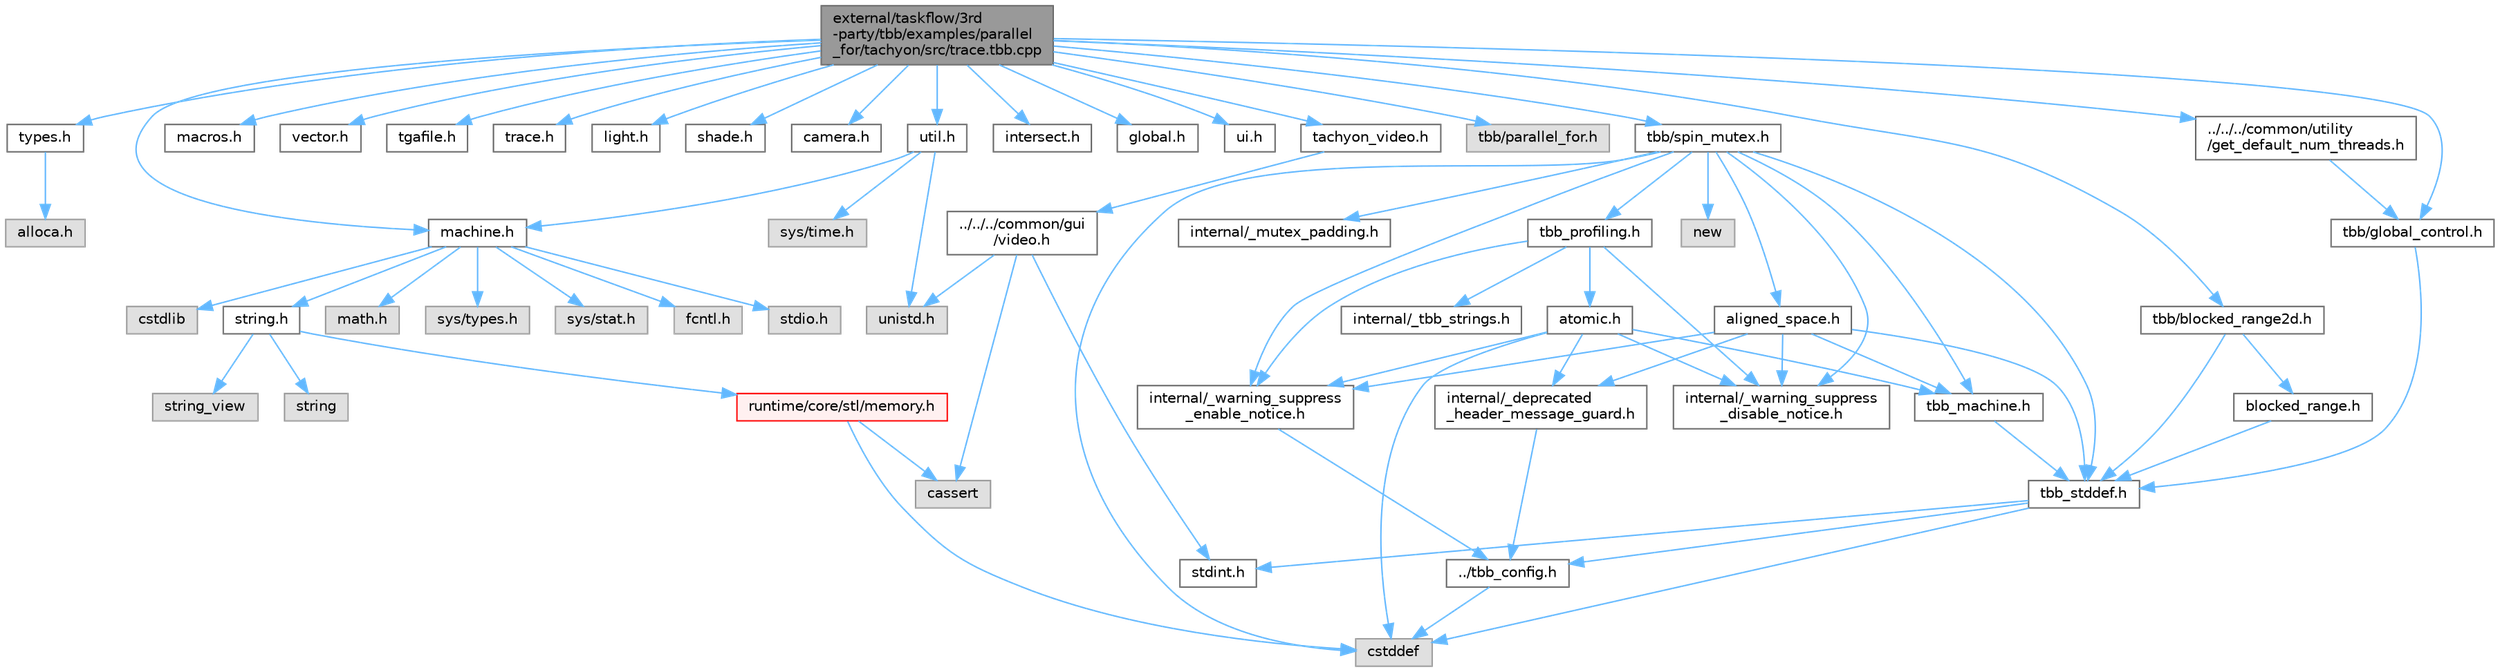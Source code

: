 digraph "external/taskflow/3rd-party/tbb/examples/parallel_for/tachyon/src/trace.tbb.cpp"
{
 // LATEX_PDF_SIZE
  bgcolor="transparent";
  edge [fontname=Helvetica,fontsize=10,labelfontname=Helvetica,labelfontsize=10];
  node [fontname=Helvetica,fontsize=10,shape=box,height=0.2,width=0.4];
  Node1 [id="Node000001",label="external/taskflow/3rd\l-party/tbb/examples/parallel\l_for/tachyon/src/trace.tbb.cpp",height=0.2,width=0.4,color="gray40", fillcolor="grey60", style="filled", fontcolor="black",tooltip=" "];
  Node1 -> Node2 [id="edge1_Node000001_Node000002",color="steelblue1",style="solid",tooltip=" "];
  Node2 [id="Node000002",label="machine.h",height=0.2,width=0.4,color="grey40", fillcolor="white", style="filled",URL="$machine_8h.html",tooltip=" "];
  Node2 -> Node3 [id="edge2_Node000002_Node000003",color="steelblue1",style="solid",tooltip=" "];
  Node3 [id="Node000003",label="stdio.h",height=0.2,width=0.4,color="grey60", fillcolor="#E0E0E0", style="filled",tooltip=" "];
  Node2 -> Node4 [id="edge3_Node000002_Node000004",color="steelblue1",style="solid",tooltip=" "];
  Node4 [id="Node000004",label="cstdlib",height=0.2,width=0.4,color="grey60", fillcolor="#E0E0E0", style="filled",tooltip=" "];
  Node2 -> Node5 [id="edge4_Node000002_Node000005",color="steelblue1",style="solid",tooltip=" "];
  Node5 [id="Node000005",label="string.h",height=0.2,width=0.4,color="grey40", fillcolor="white", style="filled",URL="$string_8h.html",tooltip=" "];
  Node5 -> Node6 [id="edge5_Node000005_Node000006",color="steelblue1",style="solid",tooltip=" "];
  Node6 [id="Node000006",label="string",height=0.2,width=0.4,color="grey60", fillcolor="#E0E0E0", style="filled",tooltip=" "];
  Node5 -> Node7 [id="edge6_Node000005_Node000007",color="steelblue1",style="solid",tooltip=" "];
  Node7 [id="Node000007",label="string_view",height=0.2,width=0.4,color="grey60", fillcolor="#E0E0E0", style="filled",tooltip=" "];
  Node5 -> Node8 [id="edge7_Node000005_Node000008",color="steelblue1",style="solid",tooltip=" "];
  Node8 [id="Node000008",label="runtime/core/stl/memory.h",height=0.2,width=0.4,color="red", fillcolor="#FFF0F0", style="filled",URL="$runtime_2core_2stl_2memory_8h.html",tooltip=" "];
  Node8 -> Node9 [id="edge8_Node000008_Node000009",color="steelblue1",style="solid",tooltip=" "];
  Node9 [id="Node000009",label="cstddef",height=0.2,width=0.4,color="grey60", fillcolor="#E0E0E0", style="filled",tooltip=" "];
  Node8 -> Node11 [id="edge9_Node000008_Node000011",color="steelblue1",style="solid",tooltip=" "];
  Node11 [id="Node000011",label="cassert",height=0.2,width=0.4,color="grey60", fillcolor="#E0E0E0", style="filled",tooltip=" "];
  Node2 -> Node154 [id="edge10_Node000002_Node000154",color="steelblue1",style="solid",tooltip=" "];
  Node154 [id="Node000154",label="math.h",height=0.2,width=0.4,color="grey60", fillcolor="#E0E0E0", style="filled",tooltip=" "];
  Node2 -> Node155 [id="edge11_Node000002_Node000155",color="steelblue1",style="solid",tooltip=" "];
  Node155 [id="Node000155",label="sys/types.h",height=0.2,width=0.4,color="grey60", fillcolor="#E0E0E0", style="filled",tooltip=" "];
  Node2 -> Node156 [id="edge12_Node000002_Node000156",color="steelblue1",style="solid",tooltip=" "];
  Node156 [id="Node000156",label="sys/stat.h",height=0.2,width=0.4,color="grey60", fillcolor="#E0E0E0", style="filled",tooltip=" "];
  Node2 -> Node157 [id="edge13_Node000002_Node000157",color="steelblue1",style="solid",tooltip=" "];
  Node157 [id="Node000157",label="fcntl.h",height=0.2,width=0.4,color="grey60", fillcolor="#E0E0E0", style="filled",tooltip=" "];
  Node1 -> Node158 [id="edge14_Node000001_Node000158",color="steelblue1",style="solid",tooltip=" "];
  Node158 [id="Node000158",label="types.h",height=0.2,width=0.4,color="grey40", fillcolor="white", style="filled",URL="$external_2taskflow_23rd-party_2tbb_2examples_2parallel__for_2tachyon_2src_2types_8h.html",tooltip=" "];
  Node158 -> Node159 [id="edge15_Node000158_Node000159",color="steelblue1",style="solid",tooltip=" "];
  Node159 [id="Node000159",label="alloca.h",height=0.2,width=0.4,color="grey60", fillcolor="#E0E0E0", style="filled",tooltip=" "];
  Node1 -> Node160 [id="edge16_Node000001_Node000160",color="steelblue1",style="solid",tooltip=" "];
  Node160 [id="Node000160",label="macros.h",height=0.2,width=0.4,color="grey40", fillcolor="white", style="filled",URL="$tbb_2examples_2parallel__for_2tachyon_2src_2_macros_8h.html",tooltip=" "];
  Node1 -> Node161 [id="edge17_Node000001_Node000161",color="steelblue1",style="solid",tooltip=" "];
  Node161 [id="Node000161",label="vector.h",height=0.2,width=0.4,color="grey40", fillcolor="white", style="filled",URL="$external_2taskflow_23rd-party_2tbb_2examples_2parallel__for_2tachyon_2src_2vector_8h.html",tooltip=" "];
  Node1 -> Node162 [id="edge18_Node000001_Node000162",color="steelblue1",style="solid",tooltip=" "];
  Node162 [id="Node000162",label="tgafile.h",height=0.2,width=0.4,color="grey40", fillcolor="white", style="filled",URL="$tgafile_8h.html",tooltip=" "];
  Node1 -> Node163 [id="edge19_Node000001_Node000163",color="steelblue1",style="solid",tooltip=" "];
  Node163 [id="Node000163",label="trace.h",height=0.2,width=0.4,color="grey40", fillcolor="white", style="filled",URL="$trace_8h.html",tooltip=" "];
  Node1 -> Node164 [id="edge20_Node000001_Node000164",color="steelblue1",style="solid",tooltip=" "];
  Node164 [id="Node000164",label="light.h",height=0.2,width=0.4,color="grey40", fillcolor="white", style="filled",URL="$light_8h.html",tooltip=" "];
  Node1 -> Node165 [id="edge21_Node000001_Node000165",color="steelblue1",style="solid",tooltip=" "];
  Node165 [id="Node000165",label="shade.h",height=0.2,width=0.4,color="grey40", fillcolor="white", style="filled",URL="$shade_8h.html",tooltip=" "];
  Node1 -> Node166 [id="edge22_Node000001_Node000166",color="steelblue1",style="solid",tooltip=" "];
  Node166 [id="Node000166",label="camera.h",height=0.2,width=0.4,color="grey40", fillcolor="white", style="filled",URL="$tbb_2examples_2parallel__for_2tachyon_2src_2camera_8h.html",tooltip=" "];
  Node1 -> Node167 [id="edge23_Node000001_Node000167",color="steelblue1",style="solid",tooltip=" "];
  Node167 [id="Node000167",label="util.h",height=0.2,width=0.4,color="grey40", fillcolor="white", style="filled",URL="$util_8h.html",tooltip=" "];
  Node167 -> Node2 [id="edge24_Node000167_Node000002",color="steelblue1",style="solid",tooltip=" "];
  Node167 -> Node168 [id="edge25_Node000167_Node000168",color="steelblue1",style="solid",tooltip=" "];
  Node168 [id="Node000168",label="sys/time.h",height=0.2,width=0.4,color="grey60", fillcolor="#E0E0E0", style="filled",tooltip=" "];
  Node167 -> Node169 [id="edge26_Node000167_Node000169",color="steelblue1",style="solid",tooltip=" "];
  Node169 [id="Node000169",label="unistd.h",height=0.2,width=0.4,color="grey60", fillcolor="#E0E0E0", style="filled",tooltip=" "];
  Node1 -> Node170 [id="edge27_Node000001_Node000170",color="steelblue1",style="solid",tooltip=" "];
  Node170 [id="Node000170",label="intersect.h",height=0.2,width=0.4,color="grey40", fillcolor="white", style="filled",URL="$intersect_8h.html",tooltip=" "];
  Node1 -> Node171 [id="edge28_Node000001_Node000171",color="steelblue1",style="solid",tooltip=" "];
  Node171 [id="Node000171",label="global.h",height=0.2,width=0.4,color="grey40", fillcolor="white", style="filled",URL="$global_8h.html",tooltip=" "];
  Node1 -> Node172 [id="edge29_Node000001_Node000172",color="steelblue1",style="solid",tooltip=" "];
  Node172 [id="Node000172",label="ui.h",height=0.2,width=0.4,color="grey40", fillcolor="white", style="filled",URL="$ui_8h.html",tooltip=" "];
  Node1 -> Node173 [id="edge30_Node000001_Node000173",color="steelblue1",style="solid",tooltip=" "];
  Node173 [id="Node000173",label="tachyon_video.h",height=0.2,width=0.4,color="grey40", fillcolor="white", style="filled",URL="$tachyon__video_8h.html",tooltip=" "];
  Node173 -> Node174 [id="edge31_Node000173_Node000174",color="steelblue1",style="solid",tooltip=" "];
  Node174 [id="Node000174",label="../../../common/gui\l/video.h",height=0.2,width=0.4,color="grey40", fillcolor="white", style="filled",URL="$3rd-party_2tbb_2examples_2common_2gui_2video_8h.html",tooltip=" "];
  Node174 -> Node11 [id="edge32_Node000174_Node000011",color="steelblue1",style="solid",tooltip=" "];
  Node174 -> Node175 [id="edge33_Node000174_Node000175",color="steelblue1",style="solid",tooltip=" "];
  Node175 [id="Node000175",label="stdint.h",height=0.2,width=0.4,color="grey40", fillcolor="white", style="filled",URL="$stdint_8h.html",tooltip=" "];
  Node174 -> Node169 [id="edge34_Node000174_Node000169",color="steelblue1",style="solid",tooltip=" "];
  Node1 -> Node176 [id="edge35_Node000001_Node000176",color="steelblue1",style="solid",tooltip=" "];
  Node176 [id="Node000176",label="tbb/parallel_for.h",height=0.2,width=0.4,color="grey60", fillcolor="#E0E0E0", style="filled",tooltip=" "];
  Node1 -> Node177 [id="edge36_Node000001_Node000177",color="steelblue1",style="solid",tooltip=" "];
  Node177 [id="Node000177",label="tbb/spin_mutex.h",height=0.2,width=0.4,color="grey40", fillcolor="white", style="filled",URL="$external_2taskflow_23rd-party_2tbb_2include_2tbb_2spin__mutex_8h.html",tooltip=" "];
  Node177 -> Node178 [id="edge37_Node000177_Node000178",color="steelblue1",style="solid",tooltip=" "];
  Node178 [id="Node000178",label="internal/_warning_suppress\l_enable_notice.h",height=0.2,width=0.4,color="grey40", fillcolor="white", style="filled",URL="$__warning__suppress__enable__notice_8h.html",tooltip=" "];
  Node178 -> Node179 [id="edge38_Node000178_Node000179",color="steelblue1",style="solid",tooltip=" "];
  Node179 [id="Node000179",label="../tbb_config.h",height=0.2,width=0.4,color="grey40", fillcolor="white", style="filled",URL="$tbb__config_8h.html",tooltip=" "];
  Node179 -> Node9 [id="edge39_Node000179_Node000009",color="steelblue1",style="solid",tooltip=" "];
  Node177 -> Node9 [id="edge40_Node000177_Node000009",color="steelblue1",style="solid",tooltip=" "];
  Node177 -> Node50 [id="edge41_Node000177_Node000050",color="steelblue1",style="solid",tooltip=" "];
  Node50 [id="Node000050",label="new",height=0.2,width=0.4,color="grey60", fillcolor="#E0E0E0", style="filled",tooltip=" "];
  Node177 -> Node180 [id="edge42_Node000177_Node000180",color="steelblue1",style="solid",tooltip=" "];
  Node180 [id="Node000180",label="aligned_space.h",height=0.2,width=0.4,color="grey40", fillcolor="white", style="filled",URL="$aligned__space_8h.html",tooltip=" "];
  Node180 -> Node181 [id="edge43_Node000180_Node000181",color="steelblue1",style="solid",tooltip=" "];
  Node181 [id="Node000181",label="internal/_deprecated\l_header_message_guard.h",height=0.2,width=0.4,color="grey40", fillcolor="white", style="filled",URL="$__deprecated__header__message__guard_8h.html",tooltip=" "];
  Node181 -> Node179 [id="edge44_Node000181_Node000179",color="steelblue1",style="solid",tooltip=" "];
  Node180 -> Node178 [id="edge45_Node000180_Node000178",color="steelblue1",style="solid",tooltip=" "];
  Node180 -> Node182 [id="edge46_Node000180_Node000182",color="steelblue1",style="solid",tooltip=" "];
  Node182 [id="Node000182",label="tbb_stddef.h",height=0.2,width=0.4,color="grey40", fillcolor="white", style="filled",URL="$tbb__stddef_8h.html",tooltip=" "];
  Node182 -> Node179 [id="edge47_Node000182_Node000179",color="steelblue1",style="solid",tooltip=" "];
  Node182 -> Node9 [id="edge48_Node000182_Node000009",color="steelblue1",style="solid",tooltip=" "];
  Node182 -> Node175 [id="edge49_Node000182_Node000175",color="steelblue1",style="solid",tooltip=" "];
  Node180 -> Node183 [id="edge50_Node000180_Node000183",color="steelblue1",style="solid",tooltip=" "];
  Node183 [id="Node000183",label="tbb_machine.h",height=0.2,width=0.4,color="grey40", fillcolor="white", style="filled",URL="$tbb__machine_8h.html",tooltip=" "];
  Node183 -> Node182 [id="edge51_Node000183_Node000182",color="steelblue1",style="solid",tooltip=" "];
  Node180 -> Node184 [id="edge52_Node000180_Node000184",color="steelblue1",style="solid",tooltip=" "];
  Node184 [id="Node000184",label="internal/_warning_suppress\l_disable_notice.h",height=0.2,width=0.4,color="grey40", fillcolor="white", style="filled",URL="$__warning__suppress__disable__notice_8h.html",tooltip=" "];
  Node177 -> Node182 [id="edge53_Node000177_Node000182",color="steelblue1",style="solid",tooltip=" "];
  Node177 -> Node183 [id="edge54_Node000177_Node000183",color="steelblue1",style="solid",tooltip=" "];
  Node177 -> Node185 [id="edge55_Node000177_Node000185",color="steelblue1",style="solid",tooltip=" "];
  Node185 [id="Node000185",label="tbb_profiling.h",height=0.2,width=0.4,color="grey40", fillcolor="white", style="filled",URL="$tbb__profiling_8h.html",tooltip=" "];
  Node185 -> Node178 [id="edge56_Node000185_Node000178",color="steelblue1",style="solid",tooltip=" "];
  Node185 -> Node186 [id="edge57_Node000185_Node000186",color="steelblue1",style="solid",tooltip=" "];
  Node186 [id="Node000186",label="internal/_tbb_strings.h",height=0.2,width=0.4,color="grey40", fillcolor="white", style="filled",URL="$__tbb__strings_8h.html",tooltip=" "];
  Node185 -> Node187 [id="edge58_Node000185_Node000187",color="steelblue1",style="solid",tooltip=" "];
  Node187 [id="Node000187",label="atomic.h",height=0.2,width=0.4,color="grey40", fillcolor="white", style="filled",URL="$external_2taskflow_23rd-party_2tbb_2include_2tbb_2atomic_8h.html",tooltip=" "];
  Node187 -> Node181 [id="edge59_Node000187_Node000181",color="steelblue1",style="solid",tooltip=" "];
  Node187 -> Node178 [id="edge60_Node000187_Node000178",color="steelblue1",style="solid",tooltip=" "];
  Node187 -> Node9 [id="edge61_Node000187_Node000009",color="steelblue1",style="solid",tooltip=" "];
  Node187 -> Node183 [id="edge62_Node000187_Node000183",color="steelblue1",style="solid",tooltip=" "];
  Node187 -> Node184 [id="edge63_Node000187_Node000184",color="steelblue1",style="solid",tooltip=" "];
  Node185 -> Node184 [id="edge64_Node000185_Node000184",color="steelblue1",style="solid",tooltip=" "];
  Node177 -> Node188 [id="edge65_Node000177_Node000188",color="steelblue1",style="solid",tooltip=" "];
  Node188 [id="Node000188",label="internal/_mutex_padding.h",height=0.2,width=0.4,color="grey40", fillcolor="white", style="filled",URL="$__mutex__padding_8h.html",tooltip=" "];
  Node177 -> Node184 [id="edge66_Node000177_Node000184",color="steelblue1",style="solid",tooltip=" "];
  Node1 -> Node189 [id="edge67_Node000001_Node000189",color="steelblue1",style="solid",tooltip=" "];
  Node189 [id="Node000189",label="tbb/blocked_range2d.h",height=0.2,width=0.4,color="grey40", fillcolor="white", style="filled",URL="$blocked__range2d_8h.html",tooltip=" "];
  Node189 -> Node182 [id="edge68_Node000189_Node000182",color="steelblue1",style="solid",tooltip=" "];
  Node189 -> Node190 [id="edge69_Node000189_Node000190",color="steelblue1",style="solid",tooltip=" "];
  Node190 [id="Node000190",label="blocked_range.h",height=0.2,width=0.4,color="grey40", fillcolor="white", style="filled",URL="$blocked__range_8h.html",tooltip=" "];
  Node190 -> Node182 [id="edge70_Node000190_Node000182",color="steelblue1",style="solid",tooltip=" "];
  Node1 -> Node191 [id="edge71_Node000001_Node000191",color="steelblue1",style="solid",tooltip=" "];
  Node191 [id="Node000191",label="tbb/global_control.h",height=0.2,width=0.4,color="grey40", fillcolor="white", style="filled",URL="$global__control_8h.html",tooltip=" "];
  Node191 -> Node182 [id="edge72_Node000191_Node000182",color="steelblue1",style="solid",tooltip=" "];
  Node1 -> Node192 [id="edge73_Node000001_Node000192",color="steelblue1",style="solid",tooltip=" "];
  Node192 [id="Node000192",label="../../../common/utility\l/get_default_num_threads.h",height=0.2,width=0.4,color="grey40", fillcolor="white", style="filled",URL="$get__default__num__threads_8h.html",tooltip=" "];
  Node192 -> Node191 [id="edge74_Node000192_Node000191",color="steelblue1",style="solid",tooltip=" "];
}
